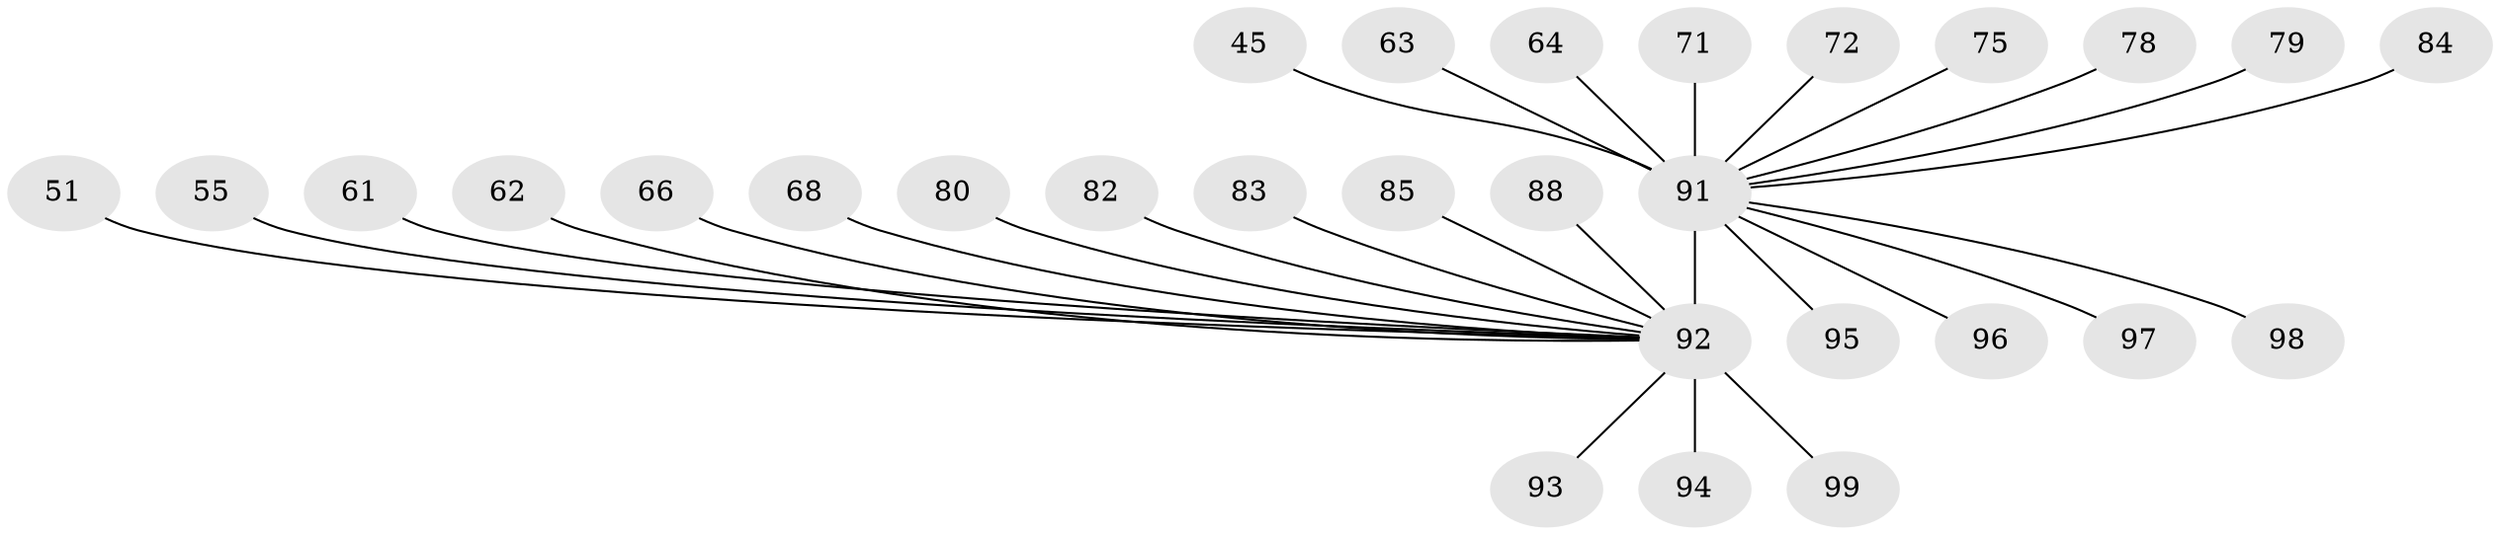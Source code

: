 // original degree distribution, {16: 0.010101010101010102, 10: 0.010101010101010102, 12: 0.010101010101010102, 1: 0.4444444444444444, 25: 0.010101010101010102, 2: 0.2828282828282828, 7: 0.020202020202020204, 3: 0.1111111111111111, 11: 0.010101010101010102, 4: 0.050505050505050504, 14: 0.010101010101010102, 6: 0.020202020202020204, 5: 0.010101010101010102}
// Generated by graph-tools (version 1.1) at 2025/50/03/04/25 21:50:34]
// undirected, 29 vertices, 28 edges
graph export_dot {
graph [start="1"]
  node [color=gray90,style=filled];
  45 [super="+9"];
  51;
  55;
  61;
  62;
  63;
  64;
  66;
  68;
  71;
  72;
  75;
  78;
  79 [super="+65"];
  80 [super="+16"];
  82 [super="+21"];
  83;
  84 [super="+81"];
  85;
  88;
  91 [super="+54+5+89+1+4+17+19+23+24+33+41+43+52+53+60"];
  92 [super="+49+86+25+35+59+74+90"];
  93;
  94 [super="+48"];
  95 [super="+37"];
  96;
  97 [super="+6"];
  98;
  99 [super="+46"];
  45 -- 91 [weight=3];
  51 -- 92;
  55 -- 92;
  61 -- 92;
  62 -- 92;
  63 -- 91;
  64 -- 91;
  66 -- 92;
  68 -- 92;
  71 -- 91;
  72 -- 91;
  75 -- 91;
  78 -- 91;
  79 -- 91;
  80 -- 92 [weight=3];
  82 -- 92;
  83 -- 92;
  84 -- 91;
  85 -- 92;
  88 -- 92;
  91 -- 92 [weight=28];
  91 -- 97;
  91 -- 95;
  91 -- 98;
  91 -- 96;
  92 -- 93;
  92 -- 99;
  92 -- 94 [weight=3];
}
